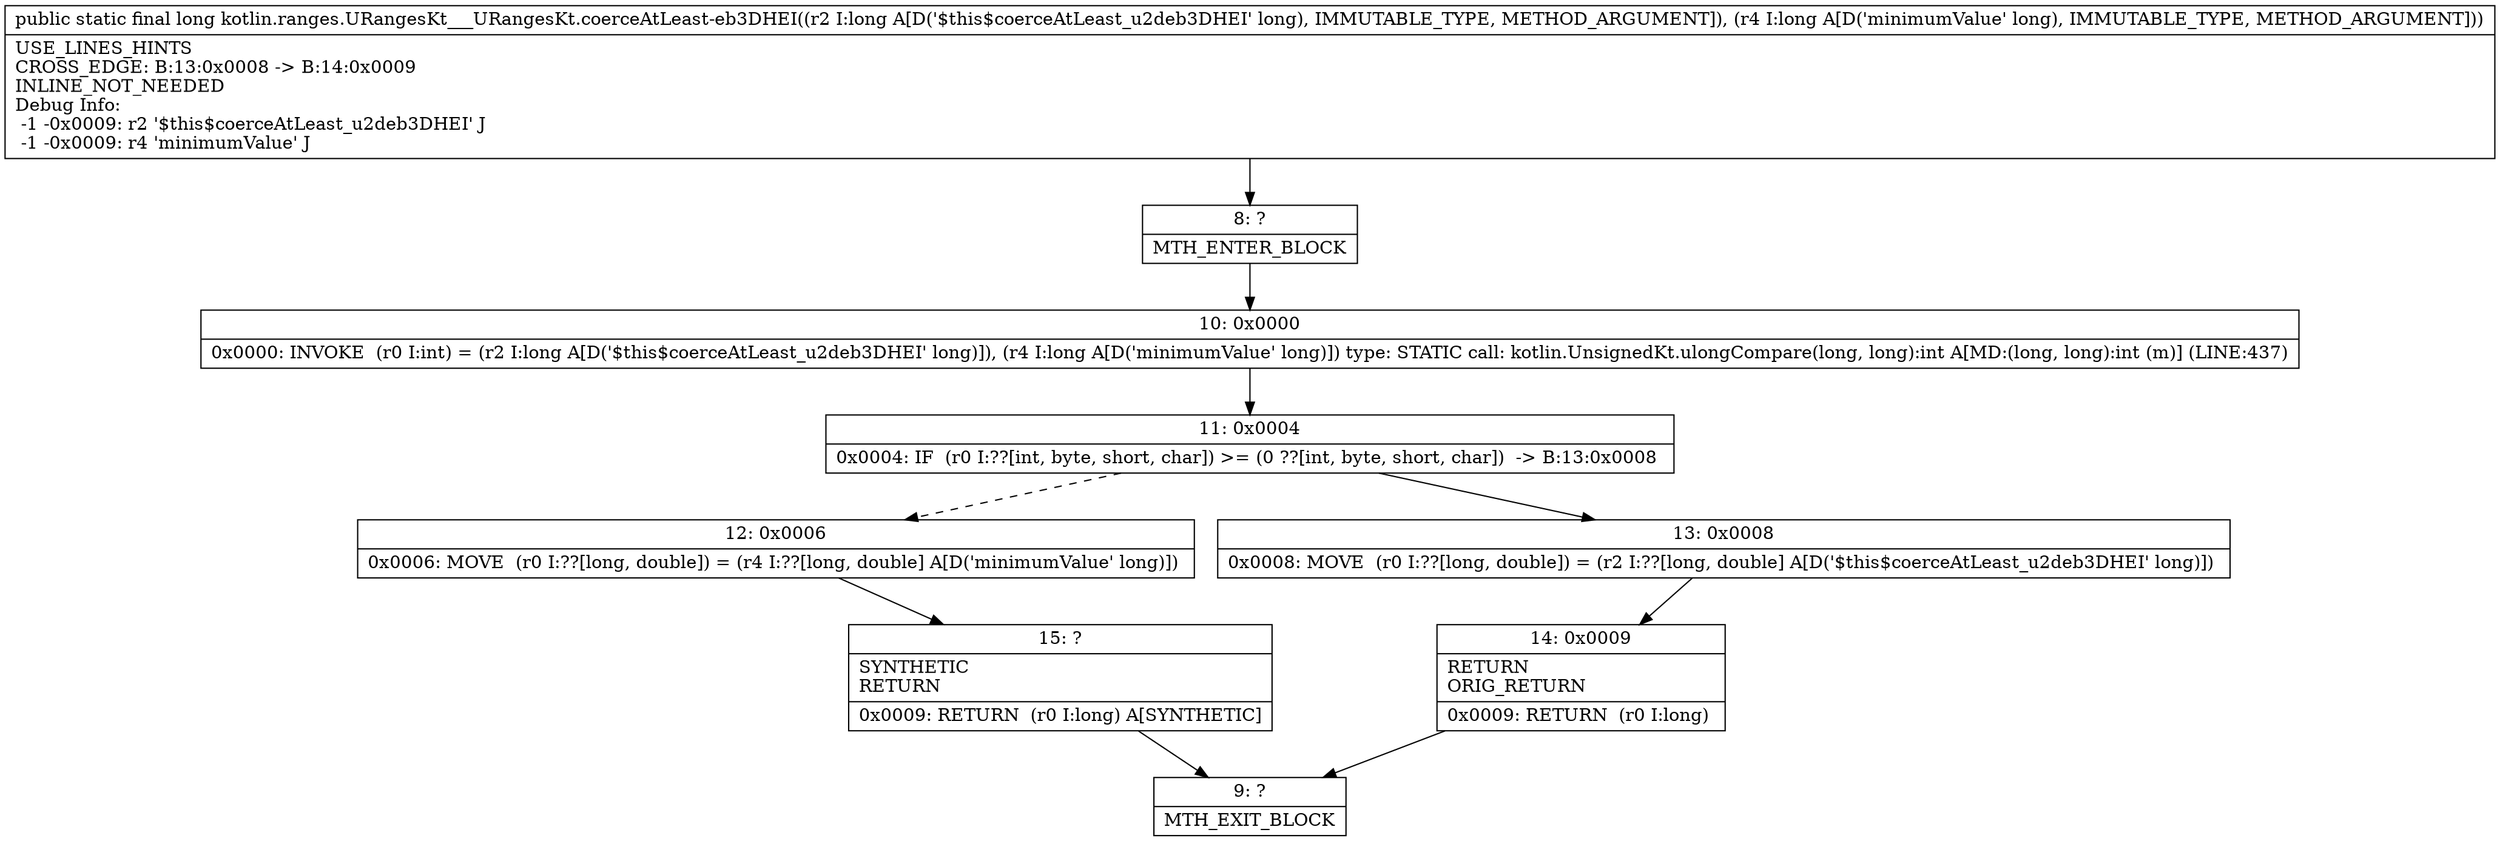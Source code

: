 digraph "CFG forkotlin.ranges.URangesKt___URangesKt.coerceAtLeast\-eb3DHEI(JJ)J" {
Node_8 [shape=record,label="{8\:\ ?|MTH_ENTER_BLOCK\l}"];
Node_10 [shape=record,label="{10\:\ 0x0000|0x0000: INVOKE  (r0 I:int) = (r2 I:long A[D('$this$coerceAtLeast_u2deb3DHEI' long)]), (r4 I:long A[D('minimumValue' long)]) type: STATIC call: kotlin.UnsignedKt.ulongCompare(long, long):int A[MD:(long, long):int (m)] (LINE:437)\l}"];
Node_11 [shape=record,label="{11\:\ 0x0004|0x0004: IF  (r0 I:??[int, byte, short, char]) \>= (0 ??[int, byte, short, char])  \-\> B:13:0x0008 \l}"];
Node_12 [shape=record,label="{12\:\ 0x0006|0x0006: MOVE  (r0 I:??[long, double]) = (r4 I:??[long, double] A[D('minimumValue' long)]) \l}"];
Node_15 [shape=record,label="{15\:\ ?|SYNTHETIC\lRETURN\l|0x0009: RETURN  (r0 I:long) A[SYNTHETIC]\l}"];
Node_9 [shape=record,label="{9\:\ ?|MTH_EXIT_BLOCK\l}"];
Node_13 [shape=record,label="{13\:\ 0x0008|0x0008: MOVE  (r0 I:??[long, double]) = (r2 I:??[long, double] A[D('$this$coerceAtLeast_u2deb3DHEI' long)]) \l}"];
Node_14 [shape=record,label="{14\:\ 0x0009|RETURN\lORIG_RETURN\l|0x0009: RETURN  (r0 I:long) \l}"];
MethodNode[shape=record,label="{public static final long kotlin.ranges.URangesKt___URangesKt.coerceAtLeast\-eb3DHEI((r2 I:long A[D('$this$coerceAtLeast_u2deb3DHEI' long), IMMUTABLE_TYPE, METHOD_ARGUMENT]), (r4 I:long A[D('minimumValue' long), IMMUTABLE_TYPE, METHOD_ARGUMENT]))  | USE_LINES_HINTS\lCROSS_EDGE: B:13:0x0008 \-\> B:14:0x0009\lINLINE_NOT_NEEDED\lDebug Info:\l  \-1 \-0x0009: r2 '$this$coerceAtLeast_u2deb3DHEI' J\l  \-1 \-0x0009: r4 'minimumValue' J\l}"];
MethodNode -> Node_8;Node_8 -> Node_10;
Node_10 -> Node_11;
Node_11 -> Node_12[style=dashed];
Node_11 -> Node_13;
Node_12 -> Node_15;
Node_15 -> Node_9;
Node_13 -> Node_14;
Node_14 -> Node_9;
}

